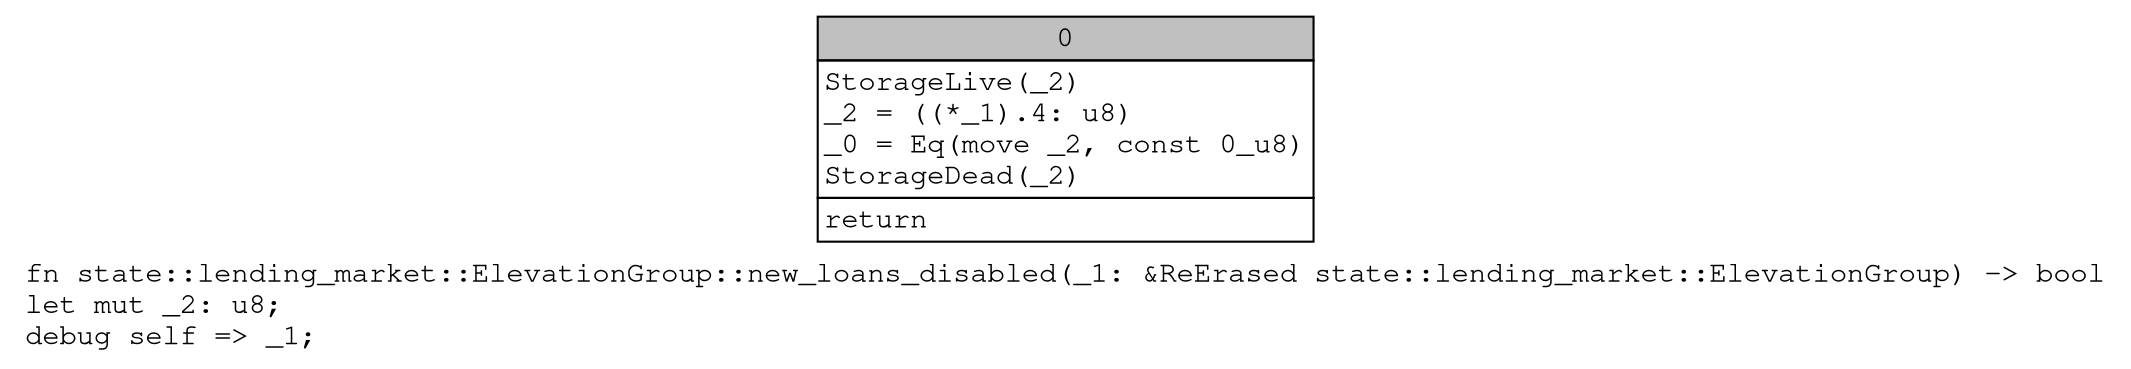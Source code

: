 digraph Mir_0_1526 {
    graph [fontname="Courier, monospace"];
    node [fontname="Courier, monospace"];
    edge [fontname="Courier, monospace"];
    label=<fn state::lending_market::ElevationGroup::new_loans_disabled(_1: &amp;ReErased state::lending_market::ElevationGroup) -&gt; bool<br align="left"/>let mut _2: u8;<br align="left"/>debug self =&gt; _1;<br align="left"/>>;
    bb0__0_1526 [shape="none", label=<<table border="0" cellborder="1" cellspacing="0"><tr><td bgcolor="gray" align="center" colspan="1">0</td></tr><tr><td align="left" balign="left">StorageLive(_2)<br/>_2 = ((*_1).4: u8)<br/>_0 = Eq(move _2, const 0_u8)<br/>StorageDead(_2)<br/></td></tr><tr><td align="left">return</td></tr></table>>];
}
